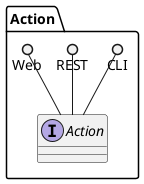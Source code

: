 @startuml

package "Action" {
    interface "Action" {

    }
    CLI ()-- "Action"
    REST ()-- "Action"
    Web ()-- "Action"

}


@enduml
